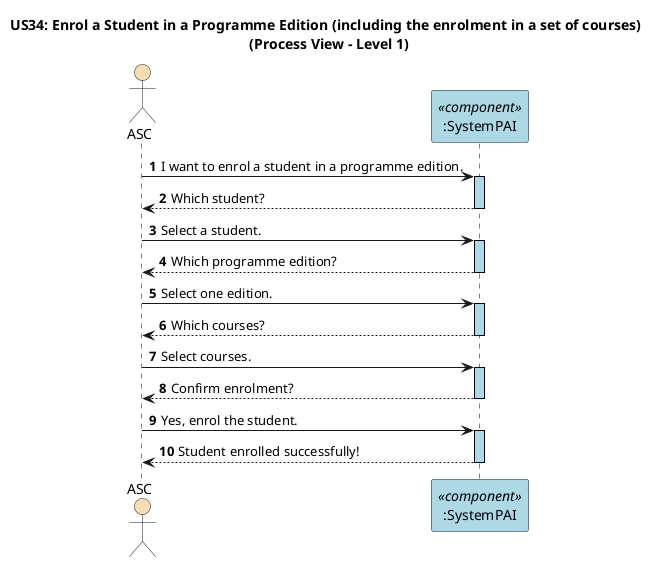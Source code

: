 @startuml

' US43 - Enrol a Student in a Programme Edition (including the enrolment in a set of courses)
' Process View - Level 1 (C4 Level 1 Style)

autonumber

skinparam sequence {
   LifelineBorderColor black
   LifelineBackgroundColor LightBlue
}

title US34: Enrol a Student in a Programme Edition (including the enrolment in a set of courses) \n (Process View - Level 1)

actor ASC #Wheat
participant ":SystemPAI" as System <<component>> #LightBlue

ASC -> System ++: I want to enrol a student in a programme edition.
System --> ASC --: Which student?

ASC -> System ++: Select a student.
System --> ASC --: Which programme edition?
ASC -> System ++: Select one edition.

System --> ASC--: Which courses?
ASC -> System++: Select courses.

System --> ASC--: Confirm enrolment?
ASC -> System ++: Yes, enrol the student.

System --> ASC --: Student enrolled successfully!

@enduml

